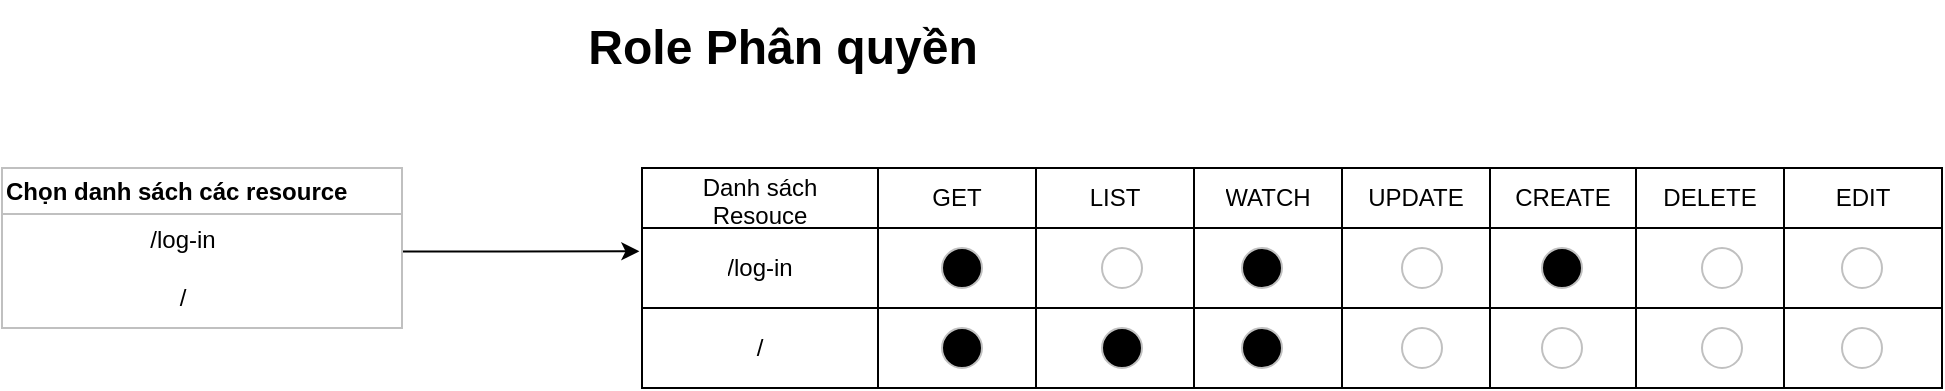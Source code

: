 <mxfile version="14.6.13" type="device"><diagram name="Page-1" id="bd83a815-5ea8-2e97-e5ec-87c9f400f2fa"><mxGraphModel dx="905" dy="445" grid="1" gridSize="10" guides="1" tooltips="1" connect="1" arrows="1" fold="1" page="1" pageScale="1.5" pageWidth="1169" pageHeight="826" background="#ffffff" math="0" shadow="0"><root><mxCell id="0" style=";html=1;"/><mxCell id="1" style=";html=1;" parent="0"/><mxCell id="1516e18e63f93b96-3" value="Role Phân quyền" style="text;strokeColor=none;fillColor=none;html=1;fontSize=24;fontStyle=1;verticalAlign=middle;align=center;rounded=0;shadow=1;" parent="1" vertex="1"><mxGeometry x="300" y="40" width="260" height="40" as="geometry"/></mxCell><mxCell id="JnaZ2AtWWC0plqxJfewi-123" style="edgeStyle=orthogonalEdgeStyle;rounded=0;orthogonalLoop=1;jettySize=auto;html=1;entryX=-0.002;entryY=0.292;entryDx=0;entryDy=0;entryPerimeter=0;" edge="1" parent="1" source="JnaZ2AtWWC0plqxJfewi-122" target="JnaZ2AtWWC0plqxJfewi-134"><mxGeometry relative="1" as="geometry"><mxPoint x="360" y="160" as="targetPoint"/><Array as="points"><mxPoint x="280" y="161"/></Array></mxGeometry></mxCell><mxCell id="JnaZ2AtWWC0plqxJfewi-122" value="Chọn danh sách các resource" style="swimlane;rounded=0;strokeColor=#c0c0c0;gradientColor=none;align=left;html=1;startSize=23;" vertex="1" parent="1"><mxGeometry x="40" y="120" width="200" height="80" as="geometry"/></mxCell><mxCell id="JnaZ2AtWWC0plqxJfewi-124" value="" style="shape=table;html=1;whiteSpace=wrap;startSize=0;container=1;collapsible=0;childLayout=tableLayout;" vertex="1" parent="1"><mxGeometry x="360" y="120" width="650" height="110" as="geometry"/></mxCell><mxCell id="JnaZ2AtWWC0plqxJfewi-125" value="" style="shape=partialRectangle;html=1;whiteSpace=wrap;collapsible=0;dropTarget=0;pointerEvents=0;fillColor=none;top=0;left=0;bottom=0;right=0;points=[[0,0.5],[1,0.5]];portConstraint=eastwest;" vertex="1" parent="JnaZ2AtWWC0plqxJfewi-124"><mxGeometry width="650" height="30" as="geometry"/></mxCell><mxCell id="JnaZ2AtWWC0plqxJfewi-126" value="Danh sách&lt;br&gt;Resouce" style="shape=partialRectangle;html=1;whiteSpace=wrap;connectable=0;overflow=hidden;fillColor=none;top=0;left=0;bottom=0;right=0;" vertex="1" parent="JnaZ2AtWWC0plqxJfewi-125"><mxGeometry width="118" height="30" as="geometry"/></mxCell><mxCell id="JnaZ2AtWWC0plqxJfewi-127" value="GET" style="shape=partialRectangle;html=1;whiteSpace=wrap;connectable=0;overflow=hidden;fillColor=none;top=0;left=0;bottom=0;right=0;" vertex="1" parent="JnaZ2AtWWC0plqxJfewi-125"><mxGeometry x="118" width="79" height="30" as="geometry"/></mxCell><mxCell id="JnaZ2AtWWC0plqxJfewi-128" value="LIST" style="shape=partialRectangle;html=1;whiteSpace=wrap;connectable=0;overflow=hidden;fillColor=none;top=0;left=0;bottom=0;right=0;" vertex="1" parent="JnaZ2AtWWC0plqxJfewi-125"><mxGeometry x="197" width="79" height="30" as="geometry"/></mxCell><mxCell id="JnaZ2AtWWC0plqxJfewi-129" value="WATCH" style="shape=partialRectangle;html=1;whiteSpace=wrap;connectable=0;overflow=hidden;fillColor=none;top=0;left=0;bottom=0;right=0;" vertex="1" parent="JnaZ2AtWWC0plqxJfewi-125"><mxGeometry x="276" width="74" height="30" as="geometry"/></mxCell><mxCell id="JnaZ2AtWWC0plqxJfewi-130" value="UPDATE" style="shape=partialRectangle;html=1;whiteSpace=wrap;connectable=0;overflow=hidden;fillColor=none;top=0;left=0;bottom=0;right=0;" vertex="1" parent="JnaZ2AtWWC0plqxJfewi-125"><mxGeometry x="350" width="74" height="30" as="geometry"/></mxCell><mxCell id="JnaZ2AtWWC0plqxJfewi-131" value="CREATE" style="shape=partialRectangle;html=1;whiteSpace=wrap;connectable=0;overflow=hidden;fillColor=none;top=0;left=0;bottom=0;right=0;" vertex="1" parent="JnaZ2AtWWC0plqxJfewi-125"><mxGeometry x="424" width="73" height="30" as="geometry"/></mxCell><mxCell id="JnaZ2AtWWC0plqxJfewi-132" value="DELETE" style="shape=partialRectangle;html=1;whiteSpace=wrap;connectable=0;overflow=hidden;fillColor=none;top=0;left=0;bottom=0;right=0;" vertex="1" parent="JnaZ2AtWWC0plqxJfewi-125"><mxGeometry x="497" width="74" height="30" as="geometry"/></mxCell><mxCell id="JnaZ2AtWWC0plqxJfewi-133" value="EDIT" style="shape=partialRectangle;html=1;whiteSpace=wrap;connectable=0;overflow=hidden;fillColor=none;top=0;left=0;bottom=0;right=0;" vertex="1" parent="JnaZ2AtWWC0plqxJfewi-125"><mxGeometry x="571" width="79" height="30" as="geometry"/></mxCell><mxCell id="JnaZ2AtWWC0plqxJfewi-134" value="" style="shape=partialRectangle;html=1;whiteSpace=wrap;collapsible=0;dropTarget=0;pointerEvents=0;fillColor=none;top=0;left=0;bottom=0;right=0;points=[[0,0.5],[1,0.5]];portConstraint=eastwest;" vertex="1" parent="JnaZ2AtWWC0plqxJfewi-124"><mxGeometry y="30" width="650" height="40" as="geometry"/></mxCell><mxCell id="JnaZ2AtWWC0plqxJfewi-135" value="/log-in" style="shape=partialRectangle;html=1;whiteSpace=wrap;connectable=0;overflow=hidden;fillColor=none;top=0;left=0;bottom=0;right=0;" vertex="1" parent="JnaZ2AtWWC0plqxJfewi-134"><mxGeometry width="118" height="40" as="geometry"/></mxCell><mxCell id="JnaZ2AtWWC0plqxJfewi-136" value="" style="shape=partialRectangle;html=1;whiteSpace=wrap;connectable=0;overflow=hidden;fillColor=none;top=0;left=0;bottom=0;right=0;" vertex="1" parent="JnaZ2AtWWC0plqxJfewi-134"><mxGeometry x="118" width="79" height="40" as="geometry"/></mxCell><mxCell id="JnaZ2AtWWC0plqxJfewi-137" value="" style="shape=partialRectangle;html=1;whiteSpace=wrap;connectable=0;overflow=hidden;fillColor=none;top=0;left=0;bottom=0;right=0;" vertex="1" parent="JnaZ2AtWWC0plqxJfewi-134"><mxGeometry x="197" width="79" height="40" as="geometry"/></mxCell><mxCell id="JnaZ2AtWWC0plqxJfewi-138" value="" style="shape=partialRectangle;html=1;whiteSpace=wrap;connectable=0;overflow=hidden;fillColor=none;top=0;left=0;bottom=0;right=0;" vertex="1" parent="JnaZ2AtWWC0plqxJfewi-134"><mxGeometry x="276" width="74" height="40" as="geometry"/></mxCell><mxCell id="JnaZ2AtWWC0plqxJfewi-139" value="" style="shape=partialRectangle;html=1;whiteSpace=wrap;connectable=0;overflow=hidden;fillColor=none;top=0;left=0;bottom=0;right=0;" vertex="1" parent="JnaZ2AtWWC0plqxJfewi-134"><mxGeometry x="350" width="74" height="40" as="geometry"/></mxCell><mxCell id="JnaZ2AtWWC0plqxJfewi-140" value="" style="shape=partialRectangle;html=1;whiteSpace=wrap;connectable=0;overflow=hidden;fillColor=none;top=0;left=0;bottom=0;right=0;" vertex="1" parent="JnaZ2AtWWC0plqxJfewi-134"><mxGeometry x="424" width="73" height="40" as="geometry"/></mxCell><mxCell id="JnaZ2AtWWC0plqxJfewi-141" value="" style="shape=partialRectangle;html=1;whiteSpace=wrap;connectable=0;overflow=hidden;fillColor=none;top=0;left=0;bottom=0;right=0;" vertex="1" parent="JnaZ2AtWWC0plqxJfewi-134"><mxGeometry x="497" width="74" height="40" as="geometry"/></mxCell><mxCell id="JnaZ2AtWWC0plqxJfewi-142" value="" style="shape=partialRectangle;html=1;whiteSpace=wrap;connectable=0;overflow=hidden;fillColor=none;top=0;left=0;bottom=0;right=0;" vertex="1" parent="JnaZ2AtWWC0plqxJfewi-134"><mxGeometry x="571" width="79" height="40" as="geometry"/></mxCell><mxCell id="JnaZ2AtWWC0plqxJfewi-143" value="" style="shape=partialRectangle;html=1;whiteSpace=wrap;collapsible=0;dropTarget=0;pointerEvents=0;fillColor=none;top=0;left=0;bottom=0;right=0;points=[[0,0.5],[1,0.5]];portConstraint=eastwest;" vertex="1" parent="JnaZ2AtWWC0plqxJfewi-124"><mxGeometry y="70" width="650" height="40" as="geometry"/></mxCell><mxCell id="JnaZ2AtWWC0plqxJfewi-144" value="/" style="shape=partialRectangle;html=1;whiteSpace=wrap;connectable=0;overflow=hidden;fillColor=none;top=0;left=0;bottom=0;right=0;" vertex="1" parent="JnaZ2AtWWC0plqxJfewi-143"><mxGeometry width="118" height="40" as="geometry"/></mxCell><mxCell id="JnaZ2AtWWC0plqxJfewi-145" value="" style="shape=partialRectangle;html=1;whiteSpace=wrap;connectable=0;overflow=hidden;fillColor=none;top=0;left=0;bottom=0;right=0;" vertex="1" parent="JnaZ2AtWWC0plqxJfewi-143"><mxGeometry x="118" width="79" height="40" as="geometry"/></mxCell><mxCell id="JnaZ2AtWWC0plqxJfewi-146" value="" style="shape=partialRectangle;html=1;whiteSpace=wrap;connectable=0;overflow=hidden;fillColor=none;top=0;left=0;bottom=0;right=0;" vertex="1" parent="JnaZ2AtWWC0plqxJfewi-143"><mxGeometry x="197" width="79" height="40" as="geometry"/></mxCell><mxCell id="JnaZ2AtWWC0plqxJfewi-147" value="" style="shape=partialRectangle;html=1;whiteSpace=wrap;connectable=0;overflow=hidden;fillColor=none;top=0;left=0;bottom=0;right=0;" vertex="1" parent="JnaZ2AtWWC0plqxJfewi-143"><mxGeometry x="276" width="74" height="40" as="geometry"/></mxCell><mxCell id="JnaZ2AtWWC0plqxJfewi-148" value="" style="shape=partialRectangle;html=1;whiteSpace=wrap;connectable=0;overflow=hidden;fillColor=none;top=0;left=0;bottom=0;right=0;" vertex="1" parent="JnaZ2AtWWC0plqxJfewi-143"><mxGeometry x="350" width="74" height="40" as="geometry"/></mxCell><mxCell id="JnaZ2AtWWC0plqxJfewi-149" value="" style="shape=partialRectangle;html=1;whiteSpace=wrap;connectable=0;overflow=hidden;fillColor=none;top=0;left=0;bottom=0;right=0;" vertex="1" parent="JnaZ2AtWWC0plqxJfewi-143"><mxGeometry x="424" width="73" height="40" as="geometry"/></mxCell><mxCell id="JnaZ2AtWWC0plqxJfewi-150" value="" style="shape=partialRectangle;html=1;whiteSpace=wrap;connectable=0;overflow=hidden;fillColor=none;top=0;left=0;bottom=0;right=0;" vertex="1" parent="JnaZ2AtWWC0plqxJfewi-143"><mxGeometry x="497" width="74" height="40" as="geometry"/></mxCell><mxCell id="JnaZ2AtWWC0plqxJfewi-151" value="" style="shape=partialRectangle;html=1;whiteSpace=wrap;connectable=0;overflow=hidden;fillColor=none;top=0;left=0;bottom=0;right=0;" vertex="1" parent="JnaZ2AtWWC0plqxJfewi-143"><mxGeometry x="571" width="79" height="40" as="geometry"/></mxCell><mxCell id="JnaZ2AtWWC0plqxJfewi-152" value="&lt;span&gt;/log-in&lt;br&gt;&lt;br&gt;/&lt;br&gt;&lt;/span&gt;" style="text;html=1;align=center;verticalAlign=middle;resizable=0;points=[];autosize=1;strokeColor=none;" vertex="1" parent="1"><mxGeometry x="105" y="145" width="50" height="50" as="geometry"/></mxCell><mxCell id="JnaZ2AtWWC0plqxJfewi-154" value="" style="ellipse;whiteSpace=wrap;html=1;aspect=fixed;rounded=0;strokeColor=#c0c0c0;gradientColor=none;align=left;fillColor=#000000;" vertex="1" parent="1"><mxGeometry x="510" y="160" width="20" height="20" as="geometry"/></mxCell><mxCell id="JnaZ2AtWWC0plqxJfewi-155" value="" style="ellipse;whiteSpace=wrap;html=1;aspect=fixed;rounded=0;strokeColor=#c0c0c0;gradientColor=none;align=left;" vertex="1" parent="1"><mxGeometry x="890" y="160" width="20" height="20" as="geometry"/></mxCell><mxCell id="JnaZ2AtWWC0plqxJfewi-159" value="" style="ellipse;whiteSpace=wrap;html=1;aspect=fixed;rounded=0;strokeColor=#c0c0c0;gradientColor=none;align=left;" vertex="1" parent="1"><mxGeometry x="590" y="160" width="20" height="20" as="geometry"/></mxCell><mxCell id="JnaZ2AtWWC0plqxJfewi-162" value="" style="ellipse;whiteSpace=wrap;html=1;aspect=fixed;rounded=0;strokeColor=#c0c0c0;gradientColor=none;align=left;" vertex="1" parent="1"><mxGeometry x="960" y="160" width="20" height="20" as="geometry"/></mxCell><mxCell id="JnaZ2AtWWC0plqxJfewi-164" value="" style="ellipse;whiteSpace=wrap;html=1;aspect=fixed;rounded=0;strokeColor=#c0c0c0;gradientColor=none;align=left;" vertex="1" parent="1"><mxGeometry x="890" y="200" width="20" height="20" as="geometry"/></mxCell><mxCell id="JnaZ2AtWWC0plqxJfewi-165" value="" style="ellipse;whiteSpace=wrap;html=1;aspect=fixed;rounded=0;strokeColor=#c0c0c0;gradientColor=none;align=left;" vertex="1" parent="1"><mxGeometry x="810" y="200" width="20" height="20" as="geometry"/></mxCell><mxCell id="JnaZ2AtWWC0plqxJfewi-166" value="" style="ellipse;whiteSpace=wrap;html=1;aspect=fixed;rounded=0;strokeColor=#c0c0c0;gradientColor=none;align=left;" vertex="1" parent="1"><mxGeometry x="740" y="200" width="20" height="20" as="geometry"/></mxCell><mxCell id="JnaZ2AtWWC0plqxJfewi-169" value="" style="ellipse;whiteSpace=wrap;html=1;aspect=fixed;rounded=0;strokeColor=#c0c0c0;gradientColor=none;align=left;" vertex="1" parent="1"><mxGeometry x="960" y="200" width="20" height="20" as="geometry"/></mxCell><mxCell id="JnaZ2AtWWC0plqxJfewi-170" value="" style="ellipse;whiteSpace=wrap;html=1;aspect=fixed;rounded=0;strokeColor=#c0c0c0;gradientColor=none;align=left;fillColor=#000000;" vertex="1" parent="1"><mxGeometry x="660" y="160" width="20" height="20" as="geometry"/></mxCell><mxCell id="JnaZ2AtWWC0plqxJfewi-171" value="" style="ellipse;whiteSpace=wrap;html=1;aspect=fixed;rounded=0;strokeColor=#c0c0c0;gradientColor=none;align=left;fillColor=#000000;" vertex="1" parent="1"><mxGeometry x="660" y="200" width="20" height="20" as="geometry"/></mxCell><mxCell id="JnaZ2AtWWC0plqxJfewi-173" value="" style="ellipse;whiteSpace=wrap;html=1;aspect=fixed;rounded=0;strokeColor=#c0c0c0;gradientColor=none;align=left;fillColor=#000000;" vertex="1" parent="1"><mxGeometry x="810" y="160" width="20" height="20" as="geometry"/></mxCell><mxCell id="JnaZ2AtWWC0plqxJfewi-176" value="" style="ellipse;whiteSpace=wrap;html=1;aspect=fixed;rounded=0;strokeColor=#c0c0c0;gradientColor=none;align=left;fillColor=#000000;" vertex="1" parent="1"><mxGeometry x="590" y="200" width="20" height="20" as="geometry"/></mxCell><mxCell id="JnaZ2AtWWC0plqxJfewi-177" value="" style="ellipse;whiteSpace=wrap;html=1;aspect=fixed;rounded=0;strokeColor=#c0c0c0;gradientColor=none;align=left;fillColor=#000000;" vertex="1" parent="1"><mxGeometry x="510" y="200" width="20" height="20" as="geometry"/></mxCell><mxCell id="JnaZ2AtWWC0plqxJfewi-178" value="" style="ellipse;whiteSpace=wrap;html=1;aspect=fixed;rounded=0;strokeColor=#c0c0c0;gradientColor=none;align=left;" vertex="1" parent="1"><mxGeometry x="740" y="160" width="20" height="20" as="geometry"/></mxCell></root></mxGraphModel></diagram></mxfile>